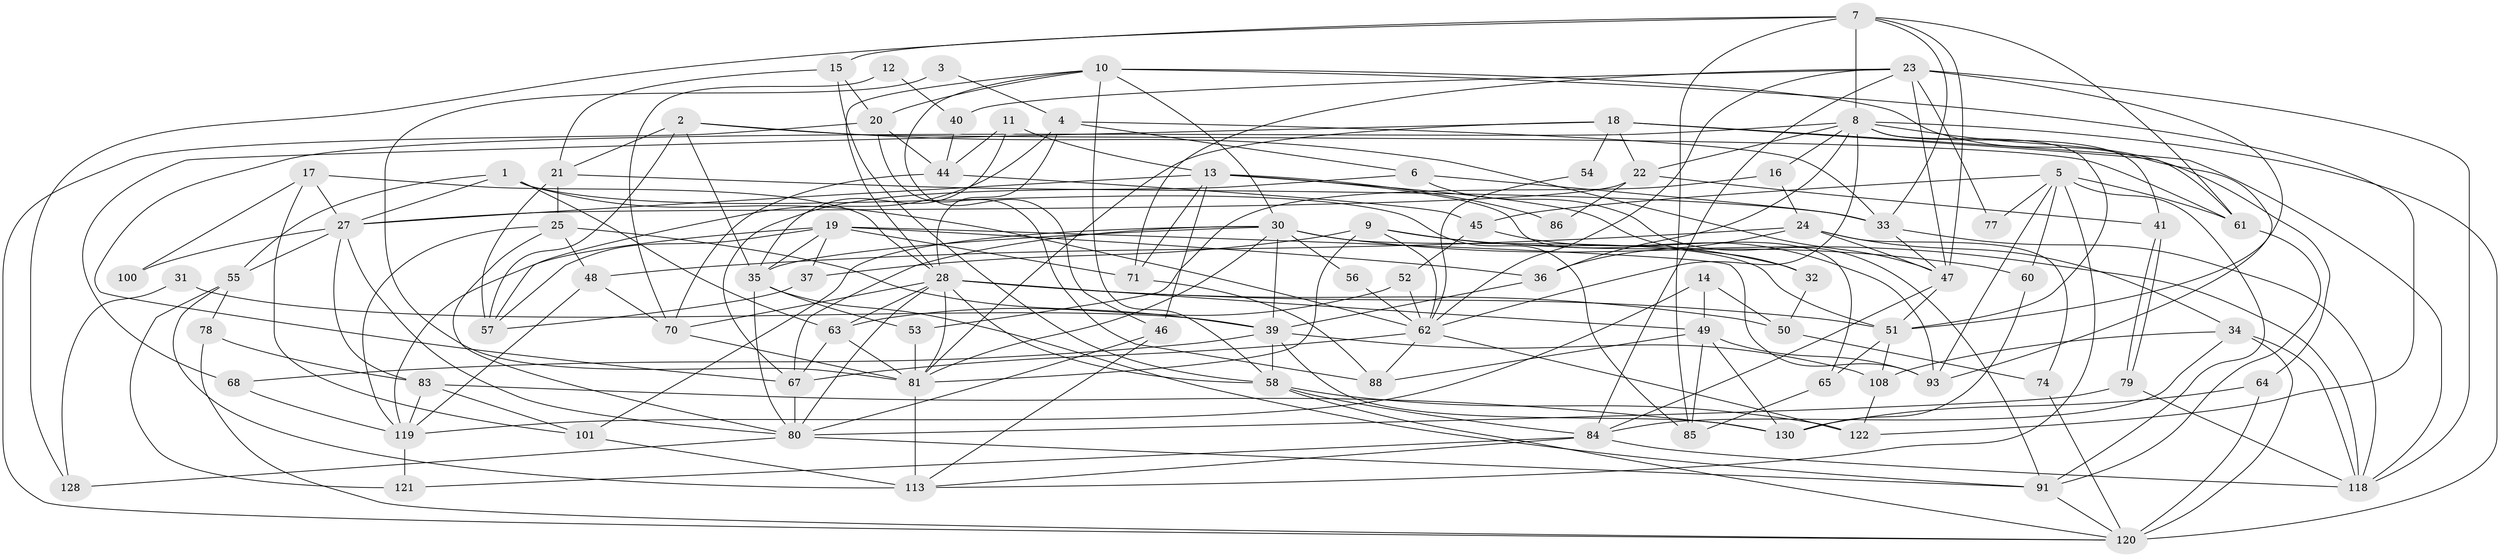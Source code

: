 // original degree distribution, {4: 0.3283582089552239, 2: 0.12686567164179105, 3: 0.2462686567164179, 7: 0.03731343283582089, 5: 0.1791044776119403, 6: 0.05970149253731343, 8: 0.022388059701492536}
// Generated by graph-tools (version 1.1) at 2025/41/03/06/25 10:41:53]
// undirected, 87 vertices, 217 edges
graph export_dot {
graph [start="1"]
  node [color=gray90,style=filled];
  1 [super="+75"];
  2 [super="+38"];
  3;
  4 [super="+87"];
  5 [super="+111"];
  6;
  7 [super="+105"];
  8 [super="+95"];
  9 [super="+42"];
  10 [super="+76"];
  11;
  12;
  13 [super="+26"];
  14;
  15 [super="+99"];
  16;
  17 [super="+98"];
  18 [super="+29"];
  19 [super="+73"];
  20;
  21 [super="+69"];
  22 [super="+116"];
  23;
  24;
  25 [super="+106"];
  27 [super="+43"];
  28 [super="+125"];
  30 [super="+96"];
  31;
  32;
  33 [super="+92"];
  34 [super="+110"];
  35 [super="+127"];
  36 [super="+102"];
  37;
  39 [super="+133"];
  40;
  41;
  44 [super="+109"];
  45;
  46 [super="+82"];
  47 [super="+89"];
  48 [super="+59"];
  49 [super="+124"];
  50;
  51 [super="+112"];
  52;
  53;
  54;
  55 [super="+123"];
  56;
  57;
  58 [super="+66"];
  60;
  61 [super="+134"];
  62 [super="+131"];
  63 [super="+117"];
  64 [super="+126"];
  65;
  67 [super="+103"];
  68;
  70 [super="+72"];
  71;
  74;
  77;
  78;
  79;
  80 [super="+115"];
  81 [super="+90"];
  83 [super="+107"];
  84 [super="+94"];
  85;
  86;
  88;
  91 [super="+97"];
  93 [super="+104"];
  100;
  101;
  108;
  113 [super="+114"];
  118 [super="+129"];
  119;
  120 [super="+132"];
  121;
  122;
  128;
  130;
  1 -- 63;
  1 -- 55;
  1 -- 62;
  1 -- 27;
  1 -- 85;
  2 -- 61;
  2 -- 35;
  2 -- 21;
  2 -- 57;
  2 -- 47;
  3 -- 81 [weight=2];
  3 -- 4;
  4 -- 57;
  4 -- 33;
  4 -- 28;
  4 -- 6;
  5 -- 77;
  5 -- 113;
  5 -- 60;
  5 -- 45;
  5 -- 93;
  5 -- 61;
  5 -- 91;
  6 -- 91;
  6 -- 33;
  6 -- 67;
  7 -- 61;
  7 -- 33;
  7 -- 15;
  7 -- 128;
  7 -- 85;
  7 -- 8;
  7 -- 47;
  8 -- 16;
  8 -- 64;
  8 -- 120;
  8 -- 36;
  8 -- 41;
  8 -- 22;
  8 -- 51;
  8 -- 62;
  8 -- 67;
  9 -- 62;
  9 -- 37;
  9 -- 32;
  9 -- 118;
  9 -- 81;
  10 -- 28;
  10 -- 58;
  10 -- 46;
  10 -- 20;
  10 -- 122;
  10 -- 93;
  10 -- 30;
  11 -- 35;
  11 -- 13;
  11 -- 44;
  12 -- 40;
  12 -- 70;
  13 -- 46;
  13 -- 71;
  13 -- 32;
  13 -- 65;
  13 -- 86;
  13 -- 27;
  14 -- 119;
  14 -- 50;
  14 -- 49;
  15 -- 58;
  15 -- 20;
  15 -- 21;
  16 -- 24;
  16 -- 53;
  17 -- 101;
  17 -- 100;
  17 -- 27;
  17 -- 28;
  18 -- 118;
  18 -- 54;
  18 -- 81;
  18 -- 68;
  18 -- 61;
  18 -- 22;
  19 -- 36 [weight=2];
  19 -- 93;
  19 -- 37;
  19 -- 119;
  19 -- 35;
  19 -- 71;
  19 -- 57;
  20 -- 88;
  20 -- 120;
  20 -- 44;
  21 -- 33;
  21 -- 57;
  21 -- 25;
  22 -- 86;
  22 -- 41;
  22 -- 27;
  23 -- 71;
  23 -- 62;
  23 -- 40;
  23 -- 47;
  23 -- 77;
  23 -- 84;
  23 -- 118;
  23 -- 51;
  24 -- 47;
  24 -- 36;
  24 -- 34;
  24 -- 74;
  24 -- 48;
  25 -- 48;
  25 -- 119;
  25 -- 80;
  25 -- 39;
  27 -- 55;
  27 -- 100;
  27 -- 80;
  27 -- 83;
  28 -- 51;
  28 -- 70;
  28 -- 80;
  28 -- 50;
  28 -- 63;
  28 -- 58;
  28 -- 49;
  28 -- 81;
  30 -- 35;
  30 -- 56;
  30 -- 60;
  30 -- 101;
  30 -- 39;
  30 -- 81;
  30 -- 51;
  30 -- 67;
  31 -- 39;
  31 -- 128;
  32 -- 50;
  33 -- 118;
  33 -- 47;
  34 -- 118;
  34 -- 120;
  34 -- 108;
  34 -- 84;
  35 -- 91;
  35 -- 80;
  35 -- 53;
  36 -- 39;
  37 -- 57;
  39 -- 130;
  39 -- 58;
  39 -- 68;
  39 -- 108;
  40 -- 44;
  41 -- 79;
  41 -- 79;
  44 -- 45;
  44 -- 70;
  45 -- 52;
  45 -- 93;
  46 -- 80;
  46 -- 113;
  47 -- 84;
  47 -- 51;
  48 -- 70;
  48 -- 119;
  49 -- 88;
  49 -- 93;
  49 -- 130;
  49 -- 85;
  50 -- 74;
  51 -- 108;
  51 -- 65;
  52 -- 63;
  52 -- 62;
  53 -- 81;
  54 -- 62;
  55 -- 78;
  55 -- 121;
  55 -- 113 [weight=2];
  56 -- 62;
  58 -- 122;
  58 -- 120;
  58 -- 84;
  60 -- 130;
  61 -- 91;
  62 -- 122;
  62 -- 67;
  62 -- 88;
  63 -- 81;
  63 -- 67;
  64 -- 130;
  64 -- 120;
  65 -- 85;
  67 -- 80;
  68 -- 119;
  70 -- 81;
  71 -- 88;
  74 -- 120;
  78 -- 83;
  78 -- 120;
  79 -- 80;
  79 -- 118;
  80 -- 128;
  80 -- 91;
  81 -- 113;
  83 -- 119;
  83 -- 130;
  83 -- 101;
  84 -- 121;
  84 -- 113;
  84 -- 118;
  91 -- 120;
  101 -- 113;
  108 -- 122;
  119 -- 121;
}
